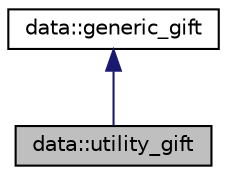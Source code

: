 digraph "data::utility_gift"
{
  edge [fontname="Helvetica",fontsize="10",labelfontname="Helvetica",labelfontsize="10"];
  node [fontname="Helvetica",fontsize="10",shape=record];
  Node0 [label="data::utility_gift",height=0.2,width=0.4,color="black", fillcolor="grey75", style="filled", fontcolor="black"];
  Node1 -> Node0 [dir="back",color="midnightblue",fontsize="10",style="solid",fontname="Helvetica"];
  Node1 [label="data::generic_gift",height=0.2,width=0.4,color="black", fillcolor="white", style="filled",URL="$classdata_1_1generic__gift.html",tooltip="Generic gift class. "];
}
